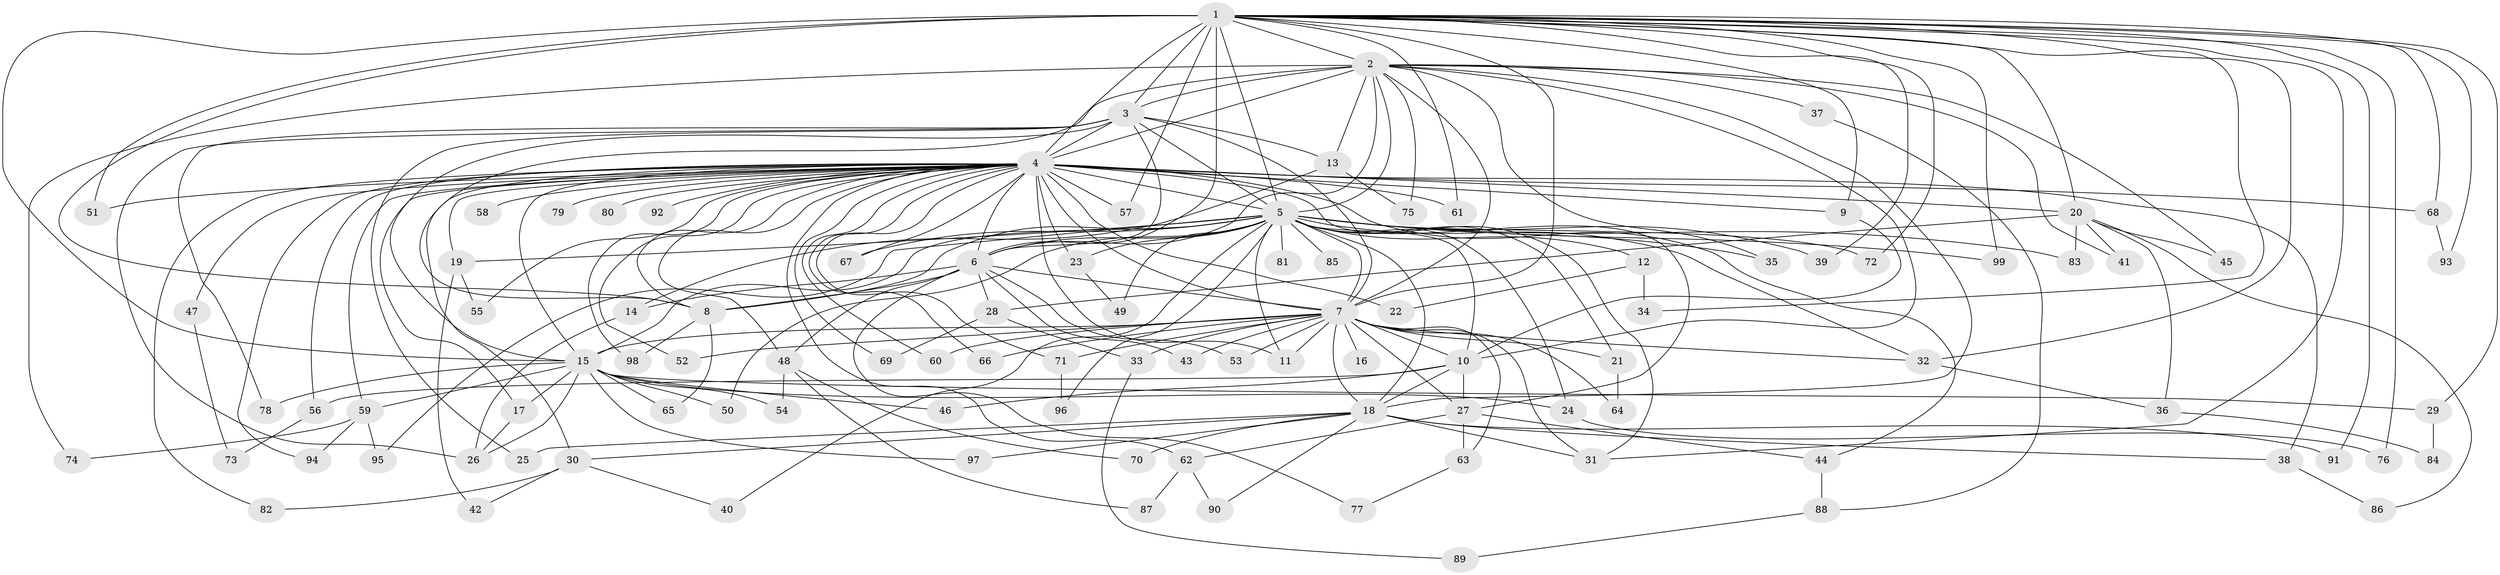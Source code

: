 // original degree distribution, {25: 0.0070921985815602835, 23: 0.0070921985815602835, 17: 0.0070921985815602835, 28: 0.0070921985815602835, 20: 0.0070921985815602835, 14: 0.014184397163120567, 36: 0.0070921985815602835, 19: 0.0070921985815602835, 29: 0.0070921985815602835, 31: 0.0070921985815602835, 5: 0.0425531914893617, 3: 0.22695035460992907, 7: 0.0070921985815602835, 4: 0.07092198581560284, 2: 0.5460992907801419, 10: 0.0070921985815602835, 9: 0.0070921985815602835, 6: 0.014184397163120567}
// Generated by graph-tools (version 1.1) at 2025/50/03/04/25 22:50:02]
// undirected, 99 vertices, 212 edges
graph export_dot {
  node [color=gray90,style=filled];
  1;
  2;
  3;
  4;
  5;
  6;
  7;
  8;
  9;
  10;
  11;
  12;
  13;
  14;
  15;
  16;
  17;
  18;
  19;
  20;
  21;
  22;
  23;
  24;
  25;
  26;
  27;
  28;
  29;
  30;
  31;
  32;
  33;
  34;
  35;
  36;
  37;
  38;
  39;
  40;
  41;
  42;
  43;
  44;
  45;
  46;
  47;
  48;
  49;
  50;
  51;
  52;
  53;
  54;
  55;
  56;
  57;
  58;
  59;
  60;
  61;
  62;
  63;
  64;
  65;
  66;
  67;
  68;
  69;
  70;
  71;
  72;
  73;
  74;
  75;
  76;
  77;
  78;
  79;
  80;
  81;
  82;
  83;
  84;
  85;
  86;
  87;
  88;
  89;
  90;
  91;
  92;
  93;
  94;
  95;
  96;
  97;
  98;
  99;
  1 -- 2 [weight=4.0];
  1 -- 3 [weight=2.0];
  1 -- 4 [weight=18.0];
  1 -- 5 [weight=5.0];
  1 -- 6 [weight=2.0];
  1 -- 7 [weight=2.0];
  1 -- 8 [weight=1.0];
  1 -- 9 [weight=1.0];
  1 -- 15 [weight=1.0];
  1 -- 20 [weight=1.0];
  1 -- 29 [weight=1.0];
  1 -- 31 [weight=1.0];
  1 -- 32 [weight=2.0];
  1 -- 34 [weight=1.0];
  1 -- 39 [weight=1.0];
  1 -- 51 [weight=1.0];
  1 -- 57 [weight=2.0];
  1 -- 61 [weight=1.0];
  1 -- 68 [weight=1.0];
  1 -- 72 [weight=1.0];
  1 -- 76 [weight=1.0];
  1 -- 91 [weight=1.0];
  1 -- 93 [weight=1.0];
  1 -- 99 [weight=1.0];
  2 -- 3 [weight=1.0];
  2 -- 4 [weight=2.0];
  2 -- 5 [weight=2.0];
  2 -- 6 [weight=2.0];
  2 -- 7 [weight=1.0];
  2 -- 8 [weight=1.0];
  2 -- 10 [weight=1.0];
  2 -- 13 [weight=1.0];
  2 -- 18 [weight=1.0];
  2 -- 35 [weight=1.0];
  2 -- 37 [weight=1.0];
  2 -- 41 [weight=1.0];
  2 -- 45 [weight=1.0];
  2 -- 74 [weight=1.0];
  2 -- 75 [weight=1.0];
  3 -- 4 [weight=3.0];
  3 -- 5 [weight=2.0];
  3 -- 6 [weight=2.0];
  3 -- 7 [weight=1.0];
  3 -- 13 [weight=1.0];
  3 -- 15 [weight=1.0];
  3 -- 25 [weight=1.0];
  3 -- 26 [weight=2.0];
  3 -- 78 [weight=1.0];
  4 -- 5 [weight=6.0];
  4 -- 6 [weight=3.0];
  4 -- 7 [weight=2.0];
  4 -- 8 [weight=1.0];
  4 -- 9 [weight=1.0];
  4 -- 11 [weight=1.0];
  4 -- 15 [weight=1.0];
  4 -- 17 [weight=1.0];
  4 -- 19 [weight=2.0];
  4 -- 20 [weight=2.0];
  4 -- 22 [weight=1.0];
  4 -- 23 [weight=1.0];
  4 -- 27 [weight=1.0];
  4 -- 30 [weight=1.0];
  4 -- 38 [weight=1.0];
  4 -- 44 [weight=1.0];
  4 -- 47 [weight=1.0];
  4 -- 48 [weight=1.0];
  4 -- 51 [weight=1.0];
  4 -- 52 [weight=1.0];
  4 -- 55 [weight=1.0];
  4 -- 56 [weight=1.0];
  4 -- 57 [weight=2.0];
  4 -- 58 [weight=2.0];
  4 -- 59 [weight=1.0];
  4 -- 60 [weight=1.0];
  4 -- 61 [weight=1.0];
  4 -- 62 [weight=1.0];
  4 -- 66 [weight=1.0];
  4 -- 67 [weight=1.0];
  4 -- 68 [weight=1.0];
  4 -- 69 [weight=1.0];
  4 -- 71 [weight=1.0];
  4 -- 79 [weight=2.0];
  4 -- 80 [weight=2.0];
  4 -- 82 [weight=1.0];
  4 -- 92 [weight=2.0];
  4 -- 94 [weight=1.0];
  4 -- 98 [weight=1.0];
  5 -- 6 [weight=2.0];
  5 -- 7 [weight=2.0];
  5 -- 8 [weight=1.0];
  5 -- 10 [weight=1.0];
  5 -- 11 [weight=1.0];
  5 -- 12 [weight=1.0];
  5 -- 15 [weight=1.0];
  5 -- 18 [weight=1.0];
  5 -- 19 [weight=1.0];
  5 -- 21 [weight=1.0];
  5 -- 23 [weight=1.0];
  5 -- 24 [weight=1.0];
  5 -- 31 [weight=1.0];
  5 -- 32 [weight=1.0];
  5 -- 35 [weight=1.0];
  5 -- 39 [weight=1.0];
  5 -- 40 [weight=1.0];
  5 -- 49 [weight=1.0];
  5 -- 50 [weight=1.0];
  5 -- 67 [weight=1.0];
  5 -- 72 [weight=1.0];
  5 -- 81 [weight=1.0];
  5 -- 83 [weight=1.0];
  5 -- 85 [weight=2.0];
  5 -- 95 [weight=1.0];
  5 -- 96 [weight=1.0];
  5 -- 99 [weight=1.0];
  6 -- 7 [weight=2.0];
  6 -- 8 [weight=1.0];
  6 -- 14 [weight=1.0];
  6 -- 28 [weight=1.0];
  6 -- 43 [weight=1.0];
  6 -- 48 [weight=1.0];
  6 -- 53 [weight=1.0];
  6 -- 77 [weight=1.0];
  7 -- 10 [weight=1.0];
  7 -- 11 [weight=1.0];
  7 -- 15 [weight=1.0];
  7 -- 16 [weight=1.0];
  7 -- 18 [weight=1.0];
  7 -- 21 [weight=1.0];
  7 -- 27 [weight=1.0];
  7 -- 31 [weight=1.0];
  7 -- 32 [weight=1.0];
  7 -- 33 [weight=1.0];
  7 -- 43 [weight=1.0];
  7 -- 52 [weight=1.0];
  7 -- 53 [weight=1.0];
  7 -- 60 [weight=1.0];
  7 -- 63 [weight=1.0];
  7 -- 64 [weight=1.0];
  7 -- 66 [weight=1.0];
  7 -- 71 [weight=1.0];
  8 -- 65 [weight=1.0];
  8 -- 98 [weight=1.0];
  9 -- 10 [weight=1.0];
  10 -- 18 [weight=1.0];
  10 -- 27 [weight=1.0];
  10 -- 46 [weight=1.0];
  10 -- 56 [weight=1.0];
  12 -- 22 [weight=1.0];
  12 -- 34 [weight=1.0];
  13 -- 14 [weight=1.0];
  13 -- 75 [weight=1.0];
  14 -- 26 [weight=1.0];
  15 -- 17 [weight=1.0];
  15 -- 24 [weight=1.0];
  15 -- 26 [weight=1.0];
  15 -- 29 [weight=1.0];
  15 -- 46 [weight=1.0];
  15 -- 50 [weight=1.0];
  15 -- 54 [weight=1.0];
  15 -- 59 [weight=1.0];
  15 -- 65 [weight=1.0];
  15 -- 78 [weight=1.0];
  15 -- 97 [weight=1.0];
  17 -- 26 [weight=1.0];
  18 -- 25 [weight=1.0];
  18 -- 30 [weight=1.0];
  18 -- 31 [weight=1.0];
  18 -- 38 [weight=1.0];
  18 -- 70 [weight=1.0];
  18 -- 90 [weight=1.0];
  18 -- 91 [weight=1.0];
  18 -- 97 [weight=1.0];
  19 -- 42 [weight=1.0];
  19 -- 55 [weight=1.0];
  20 -- 28 [weight=1.0];
  20 -- 36 [weight=1.0];
  20 -- 41 [weight=1.0];
  20 -- 45 [weight=1.0];
  20 -- 83 [weight=1.0];
  20 -- 86 [weight=1.0];
  21 -- 64 [weight=1.0];
  23 -- 49 [weight=1.0];
  24 -- 76 [weight=1.0];
  27 -- 44 [weight=1.0];
  27 -- 62 [weight=1.0];
  27 -- 63 [weight=1.0];
  28 -- 33 [weight=1.0];
  28 -- 69 [weight=1.0];
  29 -- 84 [weight=1.0];
  30 -- 40 [weight=1.0];
  30 -- 42 [weight=1.0];
  30 -- 82 [weight=1.0];
  32 -- 36 [weight=1.0];
  33 -- 89 [weight=1.0];
  36 -- 84 [weight=1.0];
  37 -- 88 [weight=1.0];
  38 -- 86 [weight=1.0];
  44 -- 88 [weight=1.0];
  47 -- 73 [weight=1.0];
  48 -- 54 [weight=1.0];
  48 -- 70 [weight=1.0];
  48 -- 87 [weight=1.0];
  56 -- 73 [weight=1.0];
  59 -- 74 [weight=1.0];
  59 -- 94 [weight=1.0];
  59 -- 95 [weight=1.0];
  62 -- 87 [weight=1.0];
  62 -- 90 [weight=1.0];
  63 -- 77 [weight=1.0];
  68 -- 93 [weight=1.0];
  71 -- 96 [weight=1.0];
  88 -- 89 [weight=1.0];
}
